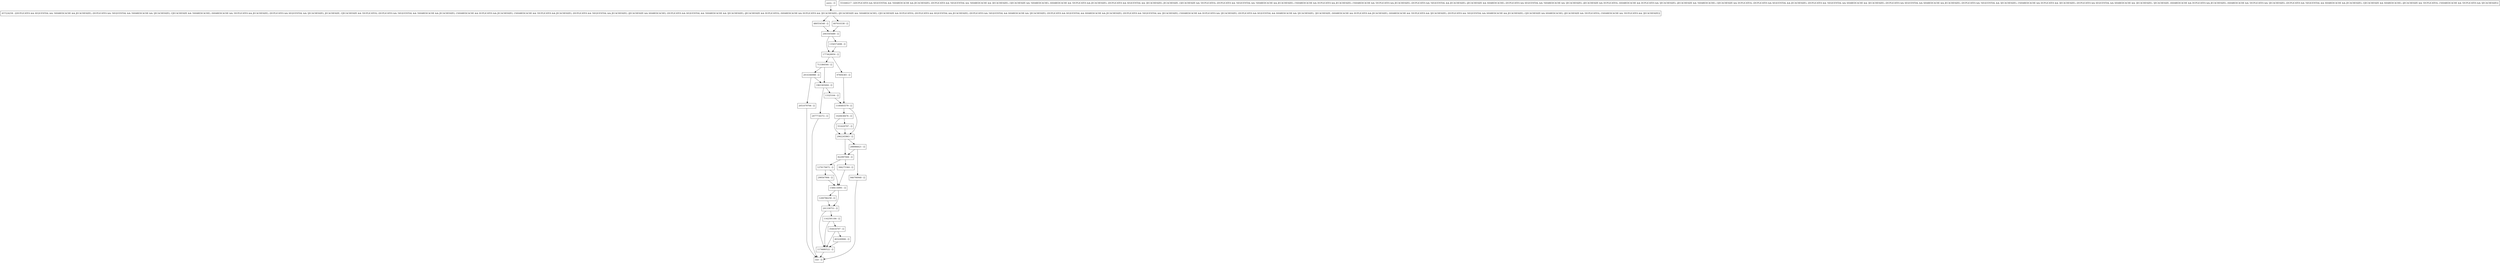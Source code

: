 digraph insertRecordInternal {
node [shape=record];
2014346988 [label="2014346988 - []"];
551640217 [label="551640217 - [(DUPLICATES && SEQUENTIAL && !SHAREDCACHE && JECACHESIZE), (DUPLICATES && !SEQUENTIAL && !SHAREDCACHE && !JECACHESIZE), (!JECACHESIZE && !SHAREDCACHE), (SHAREDCACHE && !DUPLICATES && JECACHESIZE), (DUPLICATES && SEQUENTIAL && !JECACHESIZE), JECACHESIZE, (!JECACHESIZE && !DUPLICATES), (DUPLICATES && !SEQUENTIAL && !SHAREDCACHE && JECACHESIZE), (!SHAREDCACHE && DUPLICATES && JECACHESIZE), (!SHAREDCACHE && !DUPLICATES && JECACHESIZE), (DUPLICATES && !SEQUENTIAL && JECACHESIZE), (JECACHESIZE && SHAREDCACHE), (DUPLICATES && SEQUENTIAL && !SHAREDCACHE && !JECACHESIZE), (JECACHESIZE && DUPLICATES), (SHAREDCACHE && DUPLICATES && !JECACHESIZE), (JECACHESIZE && !SHAREDCACHE), (!JECACHESIZE && DUPLICATES), (DUPLICATES && SEQUENTIAL && JECACHESIZE), (DUPLICATES && !SEQUENTIAL && SHAREDCACHE && !JECACHESIZE), (DUPLICATES && SEQUENTIAL && SHAREDCACHE && JECACHESIZE), (DUPLICATES && !SEQUENTIAL && !JECACHESIZE), (!SHAREDCACHE && DUPLICATES && !JECACHESIZE), (DUPLICATES && SEQUENTIAL && SHAREDCACHE && !JECACHESIZE), !JECACHESIZE, (SHAREDCACHE && DUPLICATES && JECACHESIZE), (SHAREDCACHE && !DUPLICATES && !JECACHESIZE), (DUPLICATES && !SEQUENTIAL && SHAREDCACHE && JECACHESIZE), (!JECACHESIZE && SHAREDCACHE), (JECACHESIZE && !DUPLICATES), (!SHAREDCACHE && !DUPLICATES && !JECACHESIZE)]"];
822997084 [label="822997084 - []"];
306275364 [label="306275364 - []"];
13325164 [label="13325164 - []"];
2003505689 [label="2003505689 - []"];
457224258 [label="457224258 - [(DUPLICATES && SEQUENTIAL && !SHAREDCACHE && JECACHESIZE), (DUPLICATES && !SEQUENTIAL && !SHAREDCACHE && !JECACHESIZE), (!JECACHESIZE && !SHAREDCACHE), (SHAREDCACHE && !DUPLICATES && JECACHESIZE), (DUPLICATES && SEQUENTIAL && !JECACHESIZE), JECACHESIZE, (!JECACHESIZE && !DUPLICATES), (DUPLICATES && !SEQUENTIAL && !SHAREDCACHE && JECACHESIZE), (!SHAREDCACHE && DUPLICATES && JECACHESIZE), (!SHAREDCACHE && !DUPLICATES && JECACHESIZE), (DUPLICATES && !SEQUENTIAL && JECACHESIZE), (JECACHESIZE && SHAREDCACHE), (DUPLICATES && SEQUENTIAL && !SHAREDCACHE && !JECACHESIZE), (JECACHESIZE && DUPLICATES), (SHAREDCACHE && DUPLICATES && !JECACHESIZE), (JECACHESIZE && !SHAREDCACHE), (!JECACHESIZE && DUPLICATES), (DUPLICATES && SEQUENTIAL && JECACHESIZE), (DUPLICATES && !SEQUENTIAL && SHAREDCACHE && !JECACHESIZE), (DUPLICATES && SEQUENTIAL && SHAREDCACHE && JECACHESIZE), (DUPLICATES && !SEQUENTIAL && !JECACHESIZE), (!SHAREDCACHE && DUPLICATES && !JECACHESIZE), (DUPLICATES && SEQUENTIAL && SHAREDCACHE && !JECACHESIZE), !JECACHESIZE, (SHAREDCACHE && DUPLICATES && JECACHESIZE), (SHAREDCACHE && !DUPLICATES && !JECACHESIZE), (DUPLICATES && !SEQUENTIAL && SHAREDCACHE && JECACHESIZE), (!JECACHESIZE && SHAREDCACHE), (JECACHESIZE && !DUPLICATES), (!SHAREDCACHE && !DUPLICATES && !JECACHESIZE)]"];
2077734372 [label="2077734372 - []"];
551629797 [label="551629797 - []"];
480554548 [label="480554548 - []"];
1162591184 [label="1162591184 - []"];
201339753 [label="201339753 - []"];
403249906 [label="403249906 - []"];
1276176672 [label="1276176672 - []"];
1174680522 [label="1174680522 - []"];
1773628950 [label="1773628950 - []"];
354416707 [label="354416707 - []"];
299567906 [label="299567906 - []"];
713384564 [label="713384564 - []"];
1020638476 [label="1020638476 - []"];
2051079706 [label="2051079706 - []"];
1963365004 [label="1963365004 - []"];
1356572698 [label="1356572698 - []"];
97604365 [label="97604365 - []"];
1100493579 [label="1100493579 - []"];
entry [label="entry - []"];
exit [label="exit - []"];
1584116991 [label="1584116991 - []"];
946790948 [label="946790948 - []"];
607010338 [label="607010338 - []"];
2062245863 [label="2062245863 - []"];
1200786258 [label="1200786258 - []"];
288986621 [label="288986621 - []"];
entry;
exit;
2014346988 -> 2051079706;
2014346988 -> 1963365004;
822997084 -> 306275364;
822997084 -> 1276176672;
306275364 -> 1584116991;
13325164 -> 1100493579;
2003505689 -> 1356572698;
2003505689 -> 1773628950;
457224258 -> 480554548;
457224258 -> 607010338;
2077734372 -> exit;
551629797 -> 2062245863;
480554548 -> 2003505689;
1162591184 -> 1174680522;
1162591184 -> 354416707;
201339753 -> 1162591184;
201339753 -> 1174680522;
403249906 -> 1174680522;
1276176672 -> 1584116991;
1276176672 -> 299567906;
1174680522 -> exit;
1773628950 -> 713384564;
1773628950 -> 97604365;
354416707 -> 403249906;
354416707 -> 1174680522;
299567906 -> 1584116991;
713384564 -> 2014346988;
713384564 -> 1963365004;
1020638476 -> 551629797;
1020638476 -> 2062245863;
2051079706 -> exit;
1963365004 -> 2077734372;
1963365004 -> 13325164;
1356572698 -> 1773628950;
97604365 -> 1100493579;
1100493579 -> 1020638476;
1100493579 -> 2062245863;
entry -> 457224258;
1584116991 -> 201339753;
1584116991 -> 1200786258;
946790948 -> exit;
607010338 -> 2003505689;
2062245863 -> 822997084;
2062245863 -> 288986621;
1200786258 -> 201339753;
288986621 -> 946790948;
288986621 -> 822997084;
}
